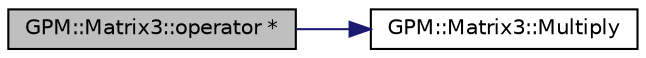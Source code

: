 digraph "GPM::Matrix3::operator *"
{
 // INTERACTIVE_SVG=YES
 // LATEX_PDF_SIZE
  edge [fontname="Helvetica",fontsize="10",labelfontname="Helvetica",labelfontsize="10"];
  node [fontname="Helvetica",fontsize="10",shape=record];
  rankdir="LR";
  Node140 [label="GPM::Matrix3::operator *",height=0.2,width=0.4,color="black", fillcolor="grey75", style="filled", fontcolor="black",tooltip="Multiply matrix to the current matrix."];
  Node140 -> Node141 [color="midnightblue",fontsize="10",style="solid",fontname="Helvetica"];
  Node141 [label="GPM::Matrix3::Multiply",height=0.2,width=0.4,color="black", fillcolor="white", style="filled",URL="$struct_g_p_m_1_1_matrix3.html#a708b2a010728cfcb8800fc058c3dd403",tooltip="Multiply scalar to elements."];
}

